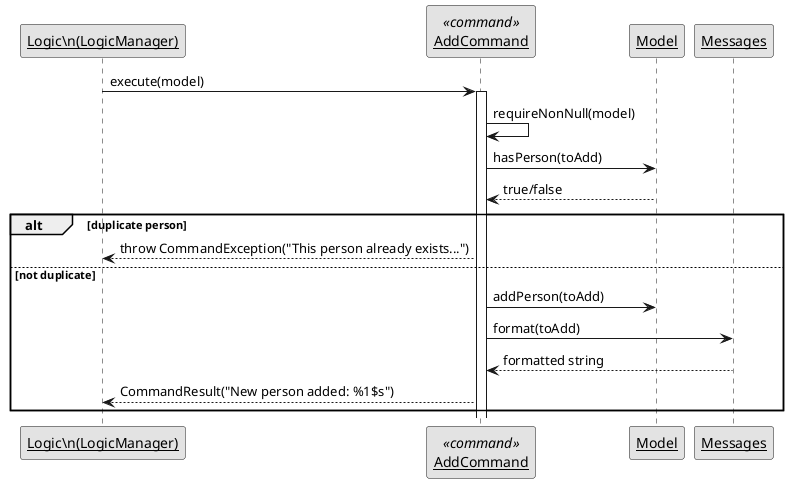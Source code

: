 @startuml
' Add command execution sequence
' Mirrors code in
' - src/main/java/seedu/address/logic/LogicManager.java
' - src/main/java/seedu/address/logic/commands/AddCommand.java
' - src/main/java/seedu/address/model/Model.java

skinparam monochrome true
skinparam shadowing false
skinparam sequenceArrowThickness 1
skinparam sequenceParticipant underline

participant "Logic\\n(LogicManager)" as LM
participant "AddCommand" as AC <<command>>
participant Model as M
participant Messages as MSG

LM -> AC : execute(model)
activate AC
AC -> AC : requireNonNull(model)
AC -> M : hasPerson(toAdd)
M --> AC : true/false
alt duplicate person
  AC --> LM : throw CommandException("This person already exists...")
else not duplicate
  AC -> M : addPerson(toAdd)
  AC -> MSG : format(toAdd)
  MSG --> AC : formatted string
  AC --> LM : CommandResult("New person added: %1$s")
end
@enduml
